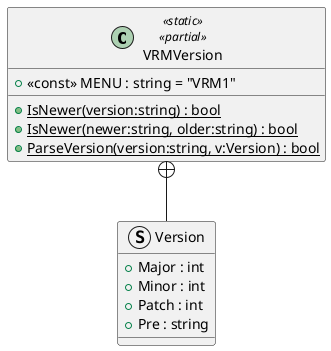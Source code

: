 @startuml
class VRMVersion <<static>> <<partial>> {
    + {static} IsNewer(version:string) : bool
    + {static} IsNewer(newer:string, older:string) : bool
    + {static} ParseVersion(version:string, v:Version) : bool
    + <<const>> MENU : string = "VRM1"
}
struct Version {
    + Major : int
    + Minor : int
    + Patch : int
    + Pre : string
}
VRMVersion +-- Version
@enduml
